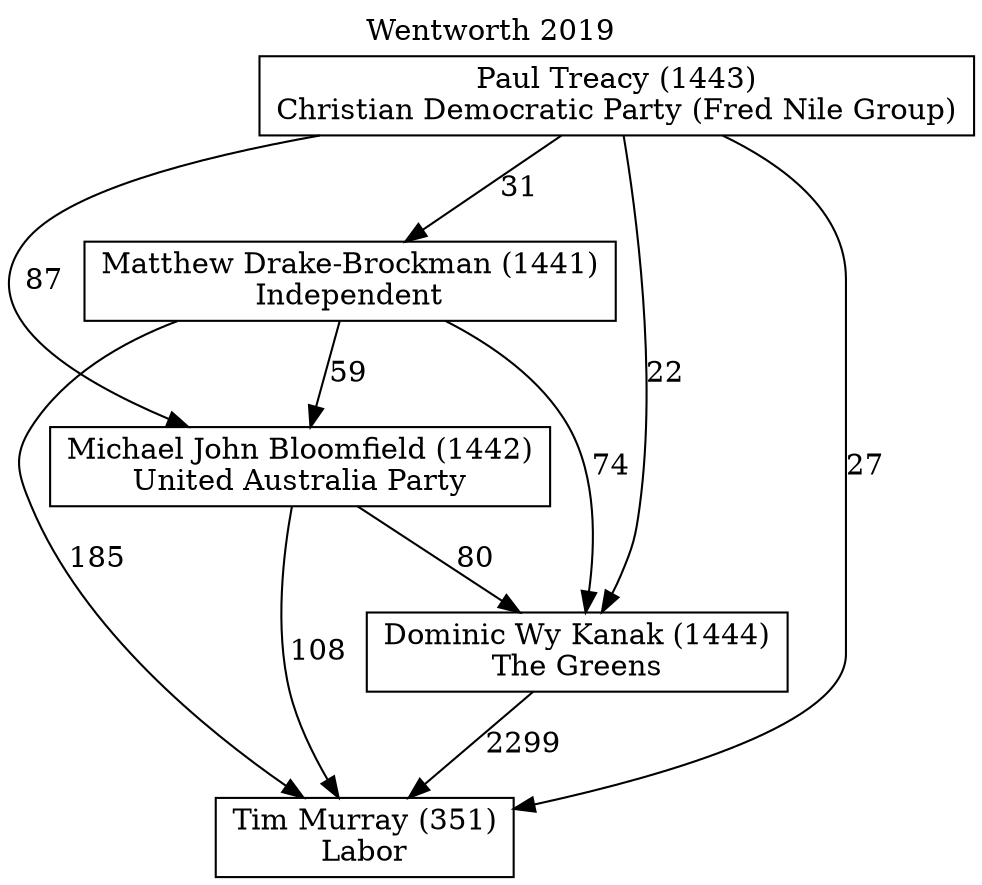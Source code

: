 // House preference flow
digraph "Tim Murray (351)_Wentworth_2019" {
	graph [label="Wentworth 2019" labelloc=t mclimit=10]
	node [shape=box]
	"Dominic Wy Kanak (1444)" [label="Dominic Wy Kanak (1444)
The Greens"]
	"Matthew Drake-Brockman (1441)" [label="Matthew Drake-Brockman (1441)
Independent"]
	"Michael John Bloomfield (1442)" [label="Michael John Bloomfield (1442)
United Australia Party"]
	"Paul Treacy (1443)" [label="Paul Treacy (1443)
Christian Democratic Party (Fred Nile Group)"]
	"Tim Murray (351)" [label="Tim Murray (351)
Labor"]
	"Dominic Wy Kanak (1444)" -> "Tim Murray (351)" [label=2299]
	"Matthew Drake-Brockman (1441)" -> "Dominic Wy Kanak (1444)" [label=74]
	"Matthew Drake-Brockman (1441)" -> "Michael John Bloomfield (1442)" [label=59]
	"Matthew Drake-Brockman (1441)" -> "Tim Murray (351)" [label=185]
	"Michael John Bloomfield (1442)" -> "Dominic Wy Kanak (1444)" [label=80]
	"Michael John Bloomfield (1442)" -> "Tim Murray (351)" [label=108]
	"Paul Treacy (1443)" -> "Dominic Wy Kanak (1444)" [label=22]
	"Paul Treacy (1443)" -> "Matthew Drake-Brockman (1441)" [label=31]
	"Paul Treacy (1443)" -> "Michael John Bloomfield (1442)" [label=87]
	"Paul Treacy (1443)" -> "Tim Murray (351)" [label=27]
}
